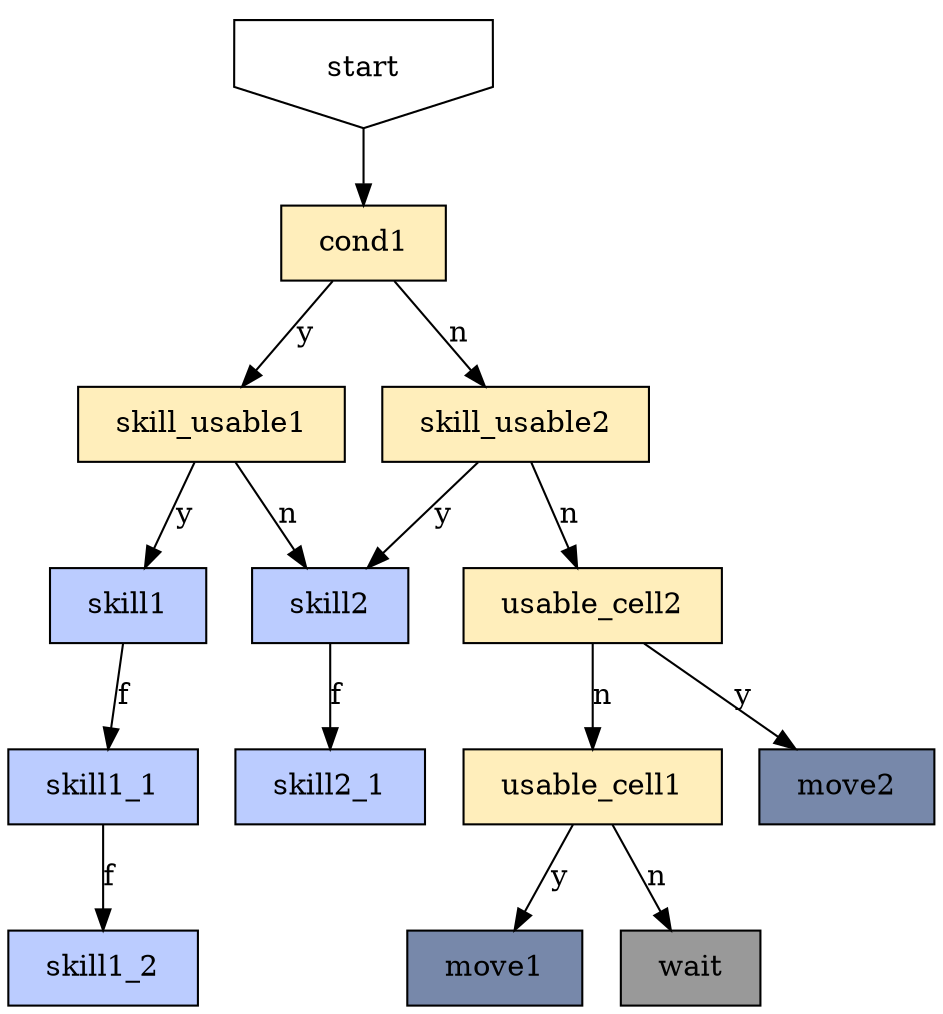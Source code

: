 digraph {
	fixedsize=true;
	concentrate=true;
	node [shape=rect margin="0.25,0.125"];
	start [shape=invhouse];

	node [style=filled fillcolor="#FFEEBB"]; # cond
	cond1 [tooltip="check?type=buff&kind=target&buff=Effect_MP_CenturionCF_N_2"]; # has Effect_MP_CenturionCF_N_2 buff in target
	skill_usable1 [tooltip="check?type=skill&slot=1&kind=usable"]; # active 1 usable
	skill_usable2 [tooltip="check?type=skill&slot=2&kind=usable"]; # active 2 usable
	usable_cell1 [tooltip="check?type=skill&slot=1&kind=movable"]; # is cell exists that can use active 1
	usable_cell2 [tooltip="check?type=skill&slot=2&kind=movable"]; # is cell exists that can use active 2

	node [fillcolor="#BBCCFF"];
	skill1 [tooltip="skill?slot=1&target=buff&buff=Effect_MP_CenturionCF_N_2"]; # use active 1 to has Effect_MP_CenturionCF_N_2 buff
	skill1_1 [tooltip="skill?slot=1&target=near&row=2"]; # use active 1 to near, target num > 2 in row
	skill1_2 [tooltip="skill?slot=1&target=backend"]; # use active 1 to backend
	skill2 [tooltip="skill?slot=2&target=near&row=2"]; # use active 2 to near, target num > 2 in row
	skill2_1 [tooltip="skill?slot=2&target=near"]; # use active 2 to near

	node [fillcolor="#7788aa"];
	move1 [tooltip="move?slot=1"]; # move to cell that can use active 1
	move2 [tooltip="move?slot=2"]; # move to cell that can use active 2
	wait [tooltip="wait" fillcolor="#999999"]; # wait

	start -> cond1;
	cond1 -> skill_usable1 [label="y"];
	cond1 -> skill_usable2 [label="n"];

	skill_usable1 -> skill1 [label="y"];
	skill_usable1 -> skill2 [label="n"];
	skill1 -> skill1_1 -> skill1_2 [label="f"];

	skill_usable2 -> skill2 [label="y"];
	skill_usable2 -> usable_cell2 [label="n"];

	skill2 -> skill2_1 [label="f"];

	usable_cell2 -> move2 [label="y"];
	usable_cell2 -> usable_cell1 [label="n"];

	usable_cell1 -> move1 [label="y"];
	usable_cell1 -> wait [label="n"];
}